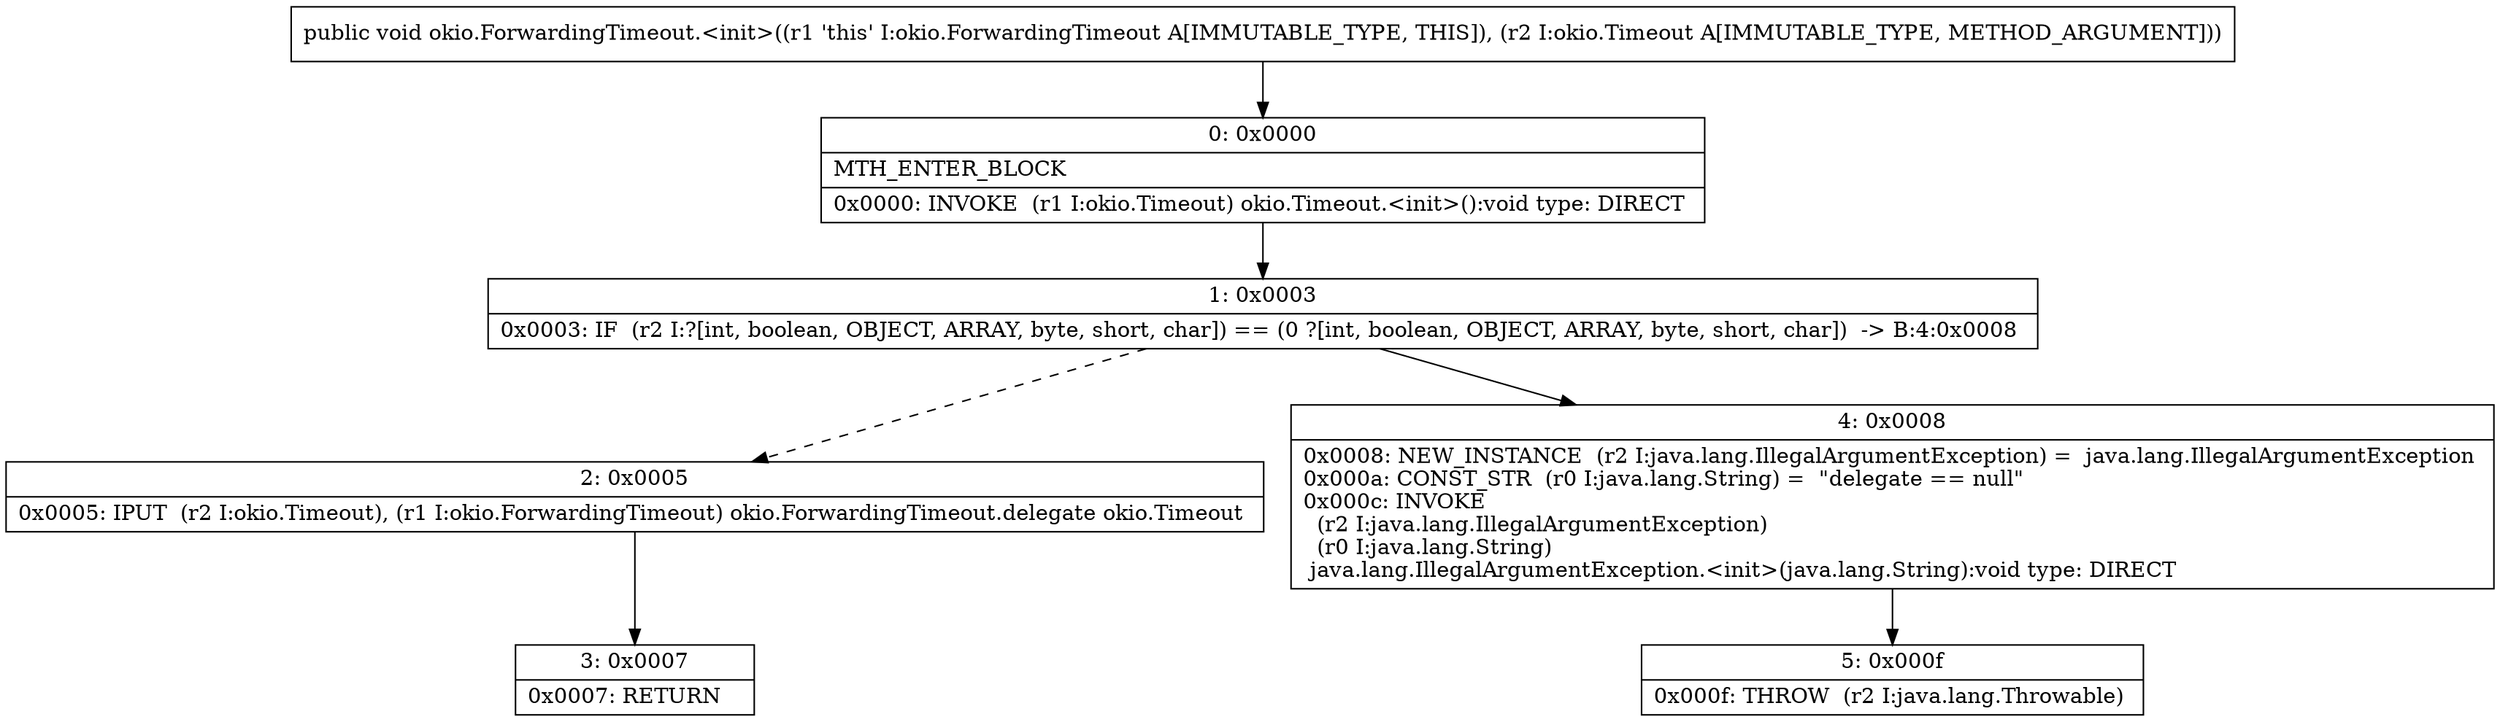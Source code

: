 digraph "CFG forokio.ForwardingTimeout.\<init\>(Lokio\/Timeout;)V" {
Node_0 [shape=record,label="{0\:\ 0x0000|MTH_ENTER_BLOCK\l|0x0000: INVOKE  (r1 I:okio.Timeout) okio.Timeout.\<init\>():void type: DIRECT \l}"];
Node_1 [shape=record,label="{1\:\ 0x0003|0x0003: IF  (r2 I:?[int, boolean, OBJECT, ARRAY, byte, short, char]) == (0 ?[int, boolean, OBJECT, ARRAY, byte, short, char])  \-\> B:4:0x0008 \l}"];
Node_2 [shape=record,label="{2\:\ 0x0005|0x0005: IPUT  (r2 I:okio.Timeout), (r1 I:okio.ForwardingTimeout) okio.ForwardingTimeout.delegate okio.Timeout \l}"];
Node_3 [shape=record,label="{3\:\ 0x0007|0x0007: RETURN   \l}"];
Node_4 [shape=record,label="{4\:\ 0x0008|0x0008: NEW_INSTANCE  (r2 I:java.lang.IllegalArgumentException) =  java.lang.IllegalArgumentException \l0x000a: CONST_STR  (r0 I:java.lang.String) =  \"delegate == null\" \l0x000c: INVOKE  \l  (r2 I:java.lang.IllegalArgumentException)\l  (r0 I:java.lang.String)\l java.lang.IllegalArgumentException.\<init\>(java.lang.String):void type: DIRECT \l}"];
Node_5 [shape=record,label="{5\:\ 0x000f|0x000f: THROW  (r2 I:java.lang.Throwable) \l}"];
MethodNode[shape=record,label="{public void okio.ForwardingTimeout.\<init\>((r1 'this' I:okio.ForwardingTimeout A[IMMUTABLE_TYPE, THIS]), (r2 I:okio.Timeout A[IMMUTABLE_TYPE, METHOD_ARGUMENT])) }"];
MethodNode -> Node_0;
Node_0 -> Node_1;
Node_1 -> Node_2[style=dashed];
Node_1 -> Node_4;
Node_2 -> Node_3;
Node_4 -> Node_5;
}

